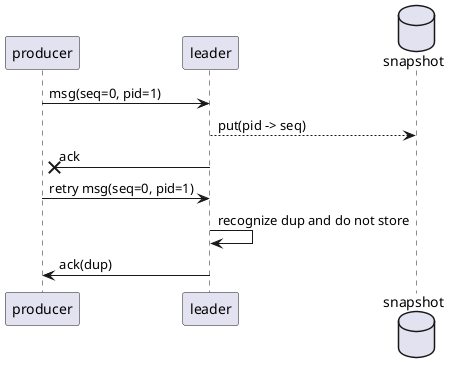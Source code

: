 @startuml kafka_idempotent_producer

participant producer
participant leader
database snapshot

producer -> leader: msg(seq=0, pid=1)
leader --> snapshot: put(pid -> seq)
leader ->x producer: ack
producer -> leader: retry msg(seq=0, pid=1)
leader -> leader: recognize dup and do not store
leader -> producer: ack(dup)
@enduml